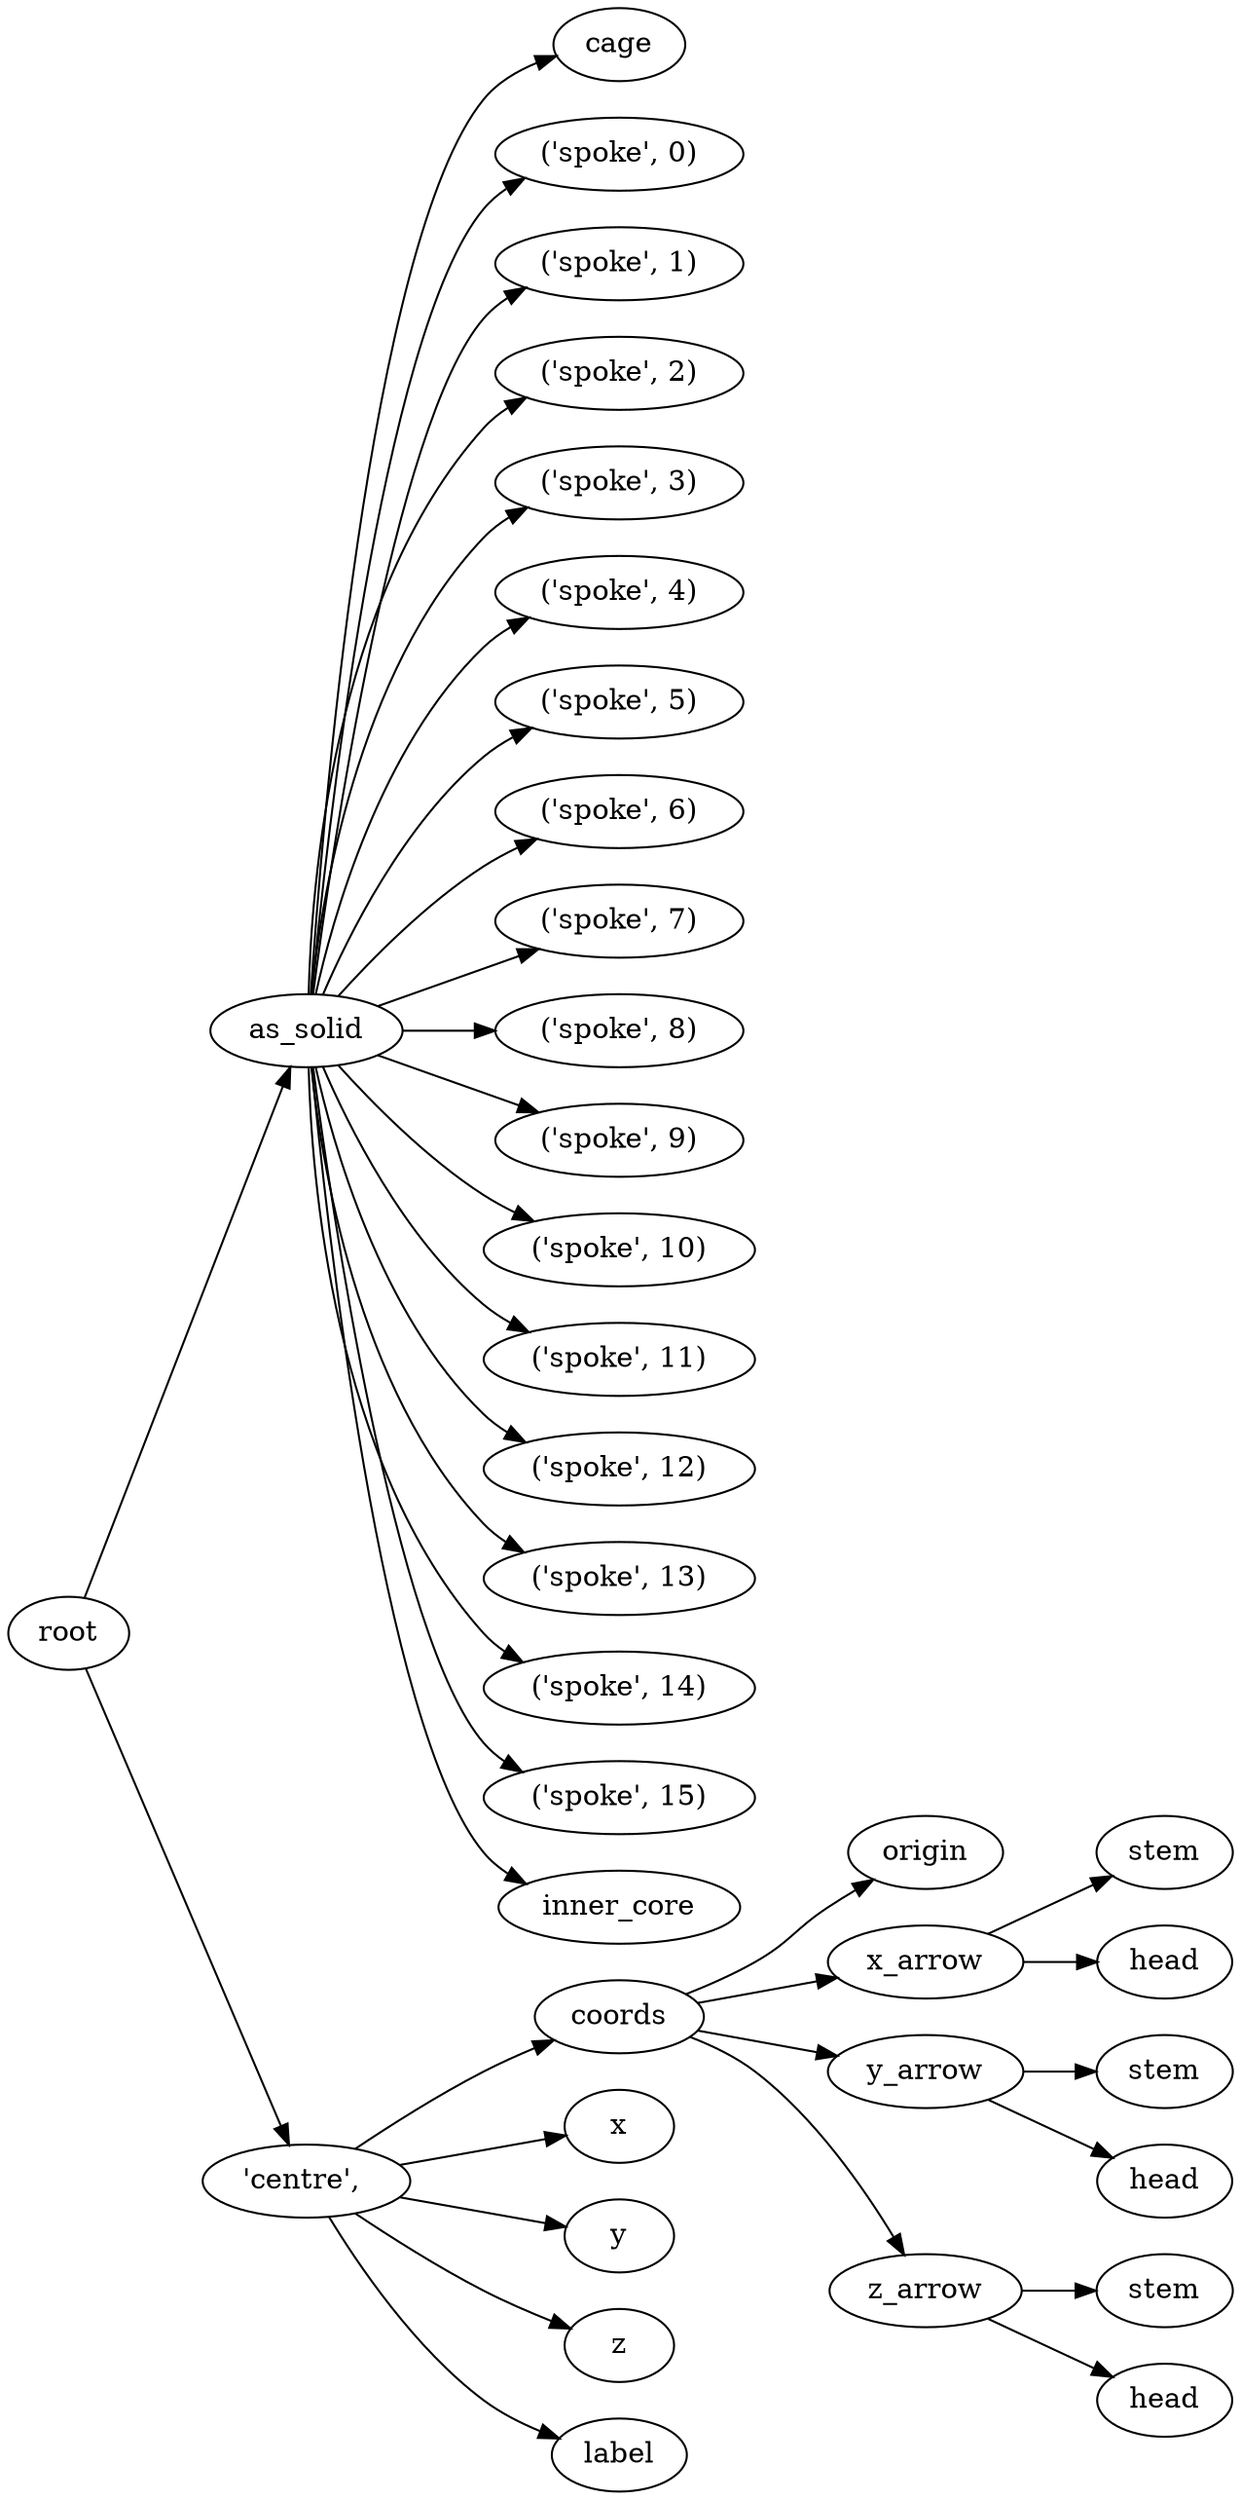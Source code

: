 digraph as_solid {
	graph [rankdir=LR]
	root_58 [label=root href="javascript:s=&quot;\(\)\nNone&quot;; console.log(s); alert(s);"]
	as_solid_59 [label=as_solid href="javascript:s=&quot;\(&#x27;as_solid&#x27;,\)\nCurlySpokes&quot;; console.log(s); alert(s);" tooltip=CurlySpokes]
	cage_60 [label=cage href="javascript:s=&quot;\(&#x27;as_solid&#x27;,\ &#x27;cage&#x27;\)\nCylinder&quot;; console.log(s); alert(s);" tooltip=Cylinder]
	spoke_61 [label="\('spoke',\ 0\)" href="javascript:s=&quot;\(&#x27;as_solid&#x27;,\ \(&#x27;spoke&#x27;,\ 0\)\)\nLinearExtrude&quot;; console.log(s); alert(s);" tooltip=LinearExtrude]
	spoke_62 [label="\('spoke',\ 1\)" href="javascript:s=&quot;\(&#x27;as_solid&#x27;,\ \(&#x27;spoke&#x27;,\ 1\)\)\nLinearExtrude&quot;; console.log(s); alert(s);" tooltip=LinearExtrude]
	spoke_63 [label="\('spoke',\ 2\)" href="javascript:s=&quot;\(&#x27;as_solid&#x27;,\ \(&#x27;spoke&#x27;,\ 2\)\)\nLinearExtrude&quot;; console.log(s); alert(s);" tooltip=LinearExtrude]
	spoke_64 [label="\('spoke',\ 3\)" href="javascript:s=&quot;\(&#x27;as_solid&#x27;,\ \(&#x27;spoke&#x27;,\ 3\)\)\nLinearExtrude&quot;; console.log(s); alert(s);" tooltip=LinearExtrude]
	spoke_65 [label="\('spoke',\ 4\)" href="javascript:s=&quot;\(&#x27;as_solid&#x27;,\ \(&#x27;spoke&#x27;,\ 4\)\)\nLinearExtrude&quot;; console.log(s); alert(s);" tooltip=LinearExtrude]
	spoke_66 [label="\('spoke',\ 5\)" href="javascript:s=&quot;\(&#x27;as_solid&#x27;,\ \(&#x27;spoke&#x27;,\ 5\)\)\nLinearExtrude&quot;; console.log(s); alert(s);" tooltip=LinearExtrude]
	spoke_67 [label="\('spoke',\ 6\)" href="javascript:s=&quot;\(&#x27;as_solid&#x27;,\ \(&#x27;spoke&#x27;,\ 6\)\)\nLinearExtrude&quot;; console.log(s); alert(s);" tooltip=LinearExtrude]
	spoke_68 [label="\('spoke',\ 7\)" href="javascript:s=&quot;\(&#x27;as_solid&#x27;,\ \(&#x27;spoke&#x27;,\ 7\)\)\nLinearExtrude&quot;; console.log(s); alert(s);" tooltip=LinearExtrude]
	spoke_69 [label="\('spoke',\ 8\)" href="javascript:s=&quot;\(&#x27;as_solid&#x27;,\ \(&#x27;spoke&#x27;,\ 8\)\)\nLinearExtrude&quot;; console.log(s); alert(s);" tooltip=LinearExtrude]
	spoke_70 [label="\('spoke',\ 9\)" href="javascript:s=&quot;\(&#x27;as_solid&#x27;,\ \(&#x27;spoke&#x27;,\ 9\)\)\nLinearExtrude&quot;; console.log(s); alert(s);" tooltip=LinearExtrude]
	spoke_71 [label="\('spoke',\ 10\)" href="javascript:s=&quot;\(&#x27;as_solid&#x27;,\ \(&#x27;spoke&#x27;,\ 10\)\)\nLinearExtrude&quot;; console.log(s); alert(s);" tooltip=LinearExtrude]
	spoke_72 [label="\('spoke',\ 11\)" href="javascript:s=&quot;\(&#x27;as_solid&#x27;,\ \(&#x27;spoke&#x27;,\ 11\)\)\nLinearExtrude&quot;; console.log(s); alert(s);" tooltip=LinearExtrude]
	spoke_73 [label="\('spoke',\ 12\)" href="javascript:s=&quot;\(&#x27;as_solid&#x27;,\ \(&#x27;spoke&#x27;,\ 12\)\)\nLinearExtrude&quot;; console.log(s); alert(s);" tooltip=LinearExtrude]
	spoke_74 [label="\('spoke',\ 13\)" href="javascript:s=&quot;\(&#x27;as_solid&#x27;,\ \(&#x27;spoke&#x27;,\ 13\)\)\nLinearExtrude&quot;; console.log(s); alert(s);" tooltip=LinearExtrude]
	spoke_75 [label="\('spoke',\ 14\)" href="javascript:s=&quot;\(&#x27;as_solid&#x27;,\ \(&#x27;spoke&#x27;,\ 14\)\)\nLinearExtrude&quot;; console.log(s); alert(s);" tooltip=LinearExtrude]
	spoke_76 [label="\('spoke',\ 15\)" href="javascript:s=&quot;\(&#x27;as_solid&#x27;,\ \(&#x27;spoke&#x27;,\ 15\)\)\nLinearExtrude&quot;; console.log(s); alert(s);" tooltip=LinearExtrude]
	inner_core_77 [label=inner_core href="javascript:s=&quot;\(&#x27;as_solid&#x27;,\ &#x27;inner_core&#x27;\)\nCylinder&quot;; console.log(s); alert(s);" tooltip=Cylinder]
	78 [label="'centre',\ " href="javascript:s=&quot;\(&quot;&#x27;centre&#x27;,\ &quot;,\)\nAnnotatedCoordinates&quot;; console.log(s); alert(s);" tooltip=AnnotatedCoordinates]
	coords_79 [label=coords href="javascript:s=&quot;\(&quot;&#x27;centre&#x27;,\ &quot;,\ &#x27;coords&#x27;\)\nCoordinates&quot;; console.log(s); alert(s);" tooltip=Coordinates]
	origin_80 [label=origin href="javascript:s=&quot;\(&quot;&#x27;centre&#x27;,\ &quot;,\ &#x27;coords&#x27;,\ &#x27;origin&#x27;\)\nCoordinatesCage&quot;; console.log(s); alert(s);" tooltip=CoordinatesCage]
	x_arrow_81 [label=x_arrow href="javascript:s=&quot;\(&quot;&#x27;centre&#x27;,\ &quot;,\ &#x27;coords&#x27;,\ &#x27;x_arrow&#x27;\)\nArrow&quot;; console.log(s); alert(s);" tooltip=Arrow]
	stem_82 [label=stem href="javascript:s=&quot;\(&quot;&#x27;centre&#x27;,\ &quot;,\ &#x27;coords&#x27;,\ &#x27;x_arrow&#x27;,\ &#x27;stem&#x27;\)\nCone&quot;; console.log(s); alert(s);" tooltip=Cone]
	head_83 [label=head href="javascript:s=&quot;\(&quot;&#x27;centre&#x27;,\ &quot;,\ &#x27;coords&#x27;,\ &#x27;x_arrow&#x27;,\ &#x27;head&#x27;\)\nCone&quot;; console.log(s); alert(s);" tooltip=Cone]
	y_arrow_84 [label=y_arrow href="javascript:s=&quot;\(&quot;&#x27;centre&#x27;,\ &quot;,\ &#x27;coords&#x27;,\ &#x27;y_arrow&#x27;\)\nArrow&quot;; console.log(s); alert(s);" tooltip=Arrow]
	stem_85 [label=stem href="javascript:s=&quot;\(&quot;&#x27;centre&#x27;,\ &quot;,\ &#x27;coords&#x27;,\ &#x27;y_arrow&#x27;,\ &#x27;stem&#x27;\)\nCone&quot;; console.log(s); alert(s);" tooltip=Cone]
	head_86 [label=head href="javascript:s=&quot;\(&quot;&#x27;centre&#x27;,\ &quot;,\ &#x27;coords&#x27;,\ &#x27;y_arrow&#x27;,\ &#x27;head&#x27;\)\nCone&quot;; console.log(s); alert(s);" tooltip=Cone]
	z_arrow_87 [label=z_arrow href="javascript:s=&quot;\(&quot;&#x27;centre&#x27;,\ &quot;,\ &#x27;coords&#x27;,\ &#x27;z_arrow&#x27;\)\nArrow&quot;; console.log(s); alert(s);" tooltip=Arrow]
	stem_88 [label=stem href="javascript:s=&quot;\(&quot;&#x27;centre&#x27;,\ &quot;,\ &#x27;coords&#x27;,\ &#x27;z_arrow&#x27;,\ &#x27;stem&#x27;\)\nCone&quot;; console.log(s); alert(s);" tooltip=Cone]
	head_89 [label=head href="javascript:s=&quot;\(&quot;&#x27;centre&#x27;,\ &quot;,\ &#x27;coords&#x27;,\ &#x27;z_arrow&#x27;,\ &#x27;head&#x27;\)\nCone&quot;; console.log(s); alert(s);" tooltip=Cone]
	x_90 [label=x href="javascript:s=&quot;\(&quot;&#x27;centre&#x27;,\ &quot;,\ &#x27;x&#x27;\)\nText&quot;; console.log(s); alert(s);" tooltip=Text]
	y_91 [label=y href="javascript:s=&quot;\(&quot;&#x27;centre&#x27;,\ &quot;,\ &#x27;y&#x27;\)\nText&quot;; console.log(s); alert(s);" tooltip=Text]
	z_92 [label=z href="javascript:s=&quot;\(&quot;&#x27;centre&#x27;,\ &quot;,\ &#x27;z&#x27;\)\nText&quot;; console.log(s); alert(s);" tooltip=Text]
	label_93 [label=label href="javascript:s=&quot;\(&quot;&#x27;centre&#x27;,\ &quot;,\ &#x27;label&#x27;\)\nText&quot;; console.log(s); alert(s);" tooltip=Text]
	root_58 -> as_solid_59
	as_solid_59 -> cage_60
	as_solid_59 -> spoke_61
	as_solid_59 -> spoke_62
	as_solid_59 -> spoke_63
	as_solid_59 -> spoke_64
	as_solid_59 -> spoke_65
	as_solid_59 -> spoke_66
	as_solid_59 -> spoke_67
	as_solid_59 -> spoke_68
	as_solid_59 -> spoke_69
	as_solid_59 -> spoke_70
	as_solid_59 -> spoke_71
	as_solid_59 -> spoke_72
	as_solid_59 -> spoke_73
	as_solid_59 -> spoke_74
	as_solid_59 -> spoke_75
	as_solid_59 -> spoke_76
	as_solid_59 -> inner_core_77
	root_58 -> 78
	78 -> coords_79
	coords_79 -> origin_80
	coords_79 -> x_arrow_81
	x_arrow_81 -> stem_82
	x_arrow_81 -> head_83
	coords_79 -> y_arrow_84
	y_arrow_84 -> stem_85
	y_arrow_84 -> head_86
	coords_79 -> z_arrow_87
	z_arrow_87 -> stem_88
	z_arrow_87 -> head_89
	78 -> x_90
	78 -> y_91
	78 -> z_92
	78 -> label_93
}
